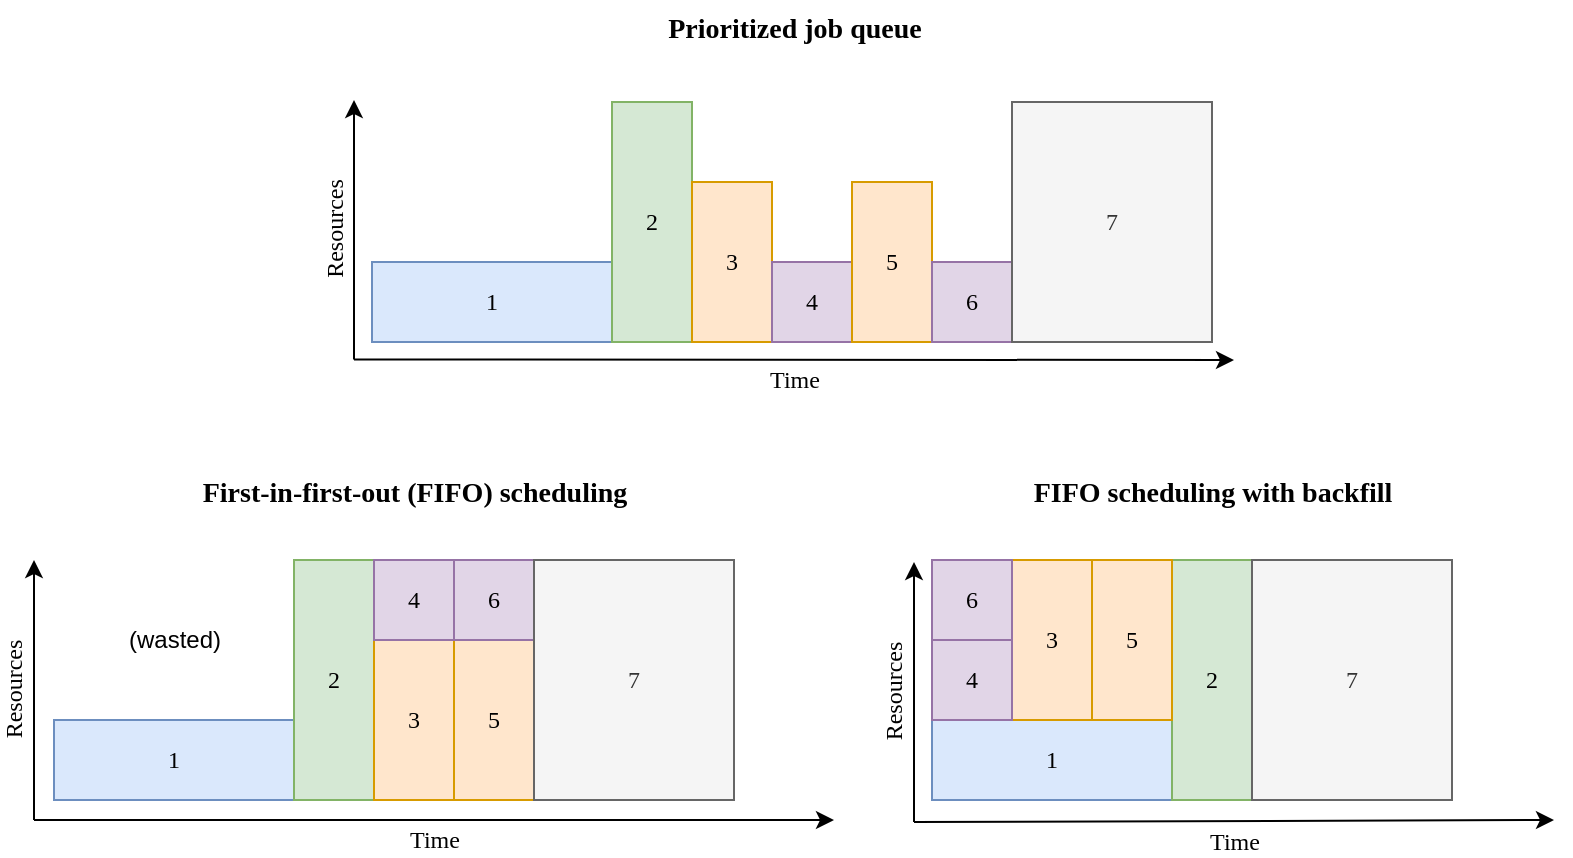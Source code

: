 <mxfile version="24.8.3">
  <diagram name="Page-1" id="ZPZHe3RqkGBniQBor_S-">
    <mxGraphModel dx="1660" dy="1078" grid="1" gridSize="10" guides="1" tooltips="1" connect="1" arrows="1" fold="1" page="1" pageScale="1" pageWidth="850" pageHeight="1100" math="0" shadow="0">
      <root>
        <mxCell id="0" />
        <mxCell id="1" parent="0" />
        <mxCell id="1KvCY6qWmXNgKM9IywfJ-2" value="1" style="rounded=0;whiteSpace=wrap;html=1;fillColor=#dae8fc;strokeColor=#6c8ebf;fontFamily=Lucida Console;fontSize=12;" vertex="1" parent="1">
          <mxGeometry x="214" y="169" width="120" height="40" as="geometry" />
        </mxCell>
        <mxCell id="1KvCY6qWmXNgKM9IywfJ-3" value="&lt;font style=&quot;font-size: 12px;&quot;&gt;Time&lt;/font&gt;" style="endArrow=classic;html=1;rounded=0;fontFamily=Lucida Console;fontSize=12;labelBackgroundColor=none;spacingLeft=0;spacingBottom=-20;" edge="1" parent="1">
          <mxGeometry width="50" height="50" relative="1" as="geometry">
            <mxPoint x="45" y="448" as="sourcePoint" />
            <mxPoint x="445" y="448" as="targetPoint" />
          </mxGeometry>
        </mxCell>
        <mxCell id="1KvCY6qWmXNgKM9IywfJ-4" value="&lt;font style=&quot;font-size: 12px;&quot;&gt;Resources&lt;/font&gt;" style="endArrow=classic;html=1;rounded=0;verticalAlign=middle;horizontal=0;fontFamily=Lucida Console;fontSize=12;labelBackgroundColor=none;spacingLeft=-20;" edge="1" parent="1">
          <mxGeometry width="50" height="50" relative="1" as="geometry">
            <mxPoint x="45" y="448" as="sourcePoint" />
            <mxPoint x="45" y="318" as="targetPoint" />
          </mxGeometry>
        </mxCell>
        <mxCell id="1KvCY6qWmXNgKM9IywfJ-14" value="2" style="rounded=0;whiteSpace=wrap;html=1;fillColor=#d5e8d4;strokeColor=#82b366;fontFamily=Lucida Console;fontSize=12;" vertex="1" parent="1">
          <mxGeometry x="334" y="89" width="40" height="120" as="geometry" />
        </mxCell>
        <mxCell id="1KvCY6qWmXNgKM9IywfJ-15" value="3" style="rounded=0;whiteSpace=wrap;html=1;fillColor=#ffe6cc;strokeColor=#d79b00;fontFamily=Lucida Console;fontSize=12;" vertex="1" parent="1">
          <mxGeometry x="374" y="129" width="40" height="80" as="geometry" />
        </mxCell>
        <mxCell id="1KvCY6qWmXNgKM9IywfJ-18" value="4" style="rounded=0;whiteSpace=wrap;html=1;fillColor=#e1d5e7;strokeColor=#9673a6;fontFamily=Lucida Console;fontSize=12;" vertex="1" parent="1">
          <mxGeometry x="414" y="169" width="40" height="40" as="geometry" />
        </mxCell>
        <mxCell id="1KvCY6qWmXNgKM9IywfJ-19" value="5" style="rounded=0;whiteSpace=wrap;html=1;fillColor=#ffe6cc;strokeColor=#d79b00;fontFamily=Lucida Console;fontSize=12;" vertex="1" parent="1">
          <mxGeometry x="454" y="129" width="40" height="80" as="geometry" />
        </mxCell>
        <mxCell id="1KvCY6qWmXNgKM9IywfJ-20" value="6" style="rounded=0;whiteSpace=wrap;html=1;fillColor=#e1d5e7;strokeColor=#9673a6;fontFamily=Lucida Console;fontSize=12;" vertex="1" parent="1">
          <mxGeometry x="494" y="169" width="40" height="40" as="geometry" />
        </mxCell>
        <mxCell id="1KvCY6qWmXNgKM9IywfJ-21" value="7" style="rounded=0;whiteSpace=wrap;html=1;fillColor=#f5f5f5;strokeColor=#666666;fontColor=#333333;fontFamily=Lucida Console;fontSize=12;" vertex="1" parent="1">
          <mxGeometry x="534" y="89" width="100" height="120" as="geometry" />
        </mxCell>
        <mxCell id="1KvCY6qWmXNgKM9IywfJ-24" value="Time" style="endArrow=classic;html=1;rounded=0;fontFamily=Lucida Console;fontSize=12;labelBackgroundColor=none;spacingBottom=-20;" edge="1" parent="1">
          <mxGeometry width="50" height="50" relative="1" as="geometry">
            <mxPoint x="205" y="217.75" as="sourcePoint" />
            <mxPoint x="645" y="218" as="targetPoint" />
          </mxGeometry>
        </mxCell>
        <mxCell id="1KvCY6qWmXNgKM9IywfJ-25" value="Resources" style="endArrow=classic;html=1;rounded=0;verticalAlign=middle;horizontal=0;fontFamily=Lucida Console;fontSize=12;labelBackgroundColor=none;spacingLeft=-20;" edge="1" parent="1">
          <mxGeometry width="50" height="50" relative="1" as="geometry">
            <mxPoint x="205" y="217.75" as="sourcePoint" />
            <mxPoint x="205" y="88" as="targetPoint" />
          </mxGeometry>
        </mxCell>
        <mxCell id="1KvCY6qWmXNgKM9IywfJ-26" value="Time" style="endArrow=classic;html=1;rounded=0;fontFamily=Lucida Console;fontSize=12;labelBackgroundColor=none;spacingBottom=-20;" edge="1" parent="1">
          <mxGeometry width="50" height="50" relative="1" as="geometry">
            <mxPoint x="485" y="449" as="sourcePoint" />
            <mxPoint x="805" y="448" as="targetPoint" />
          </mxGeometry>
        </mxCell>
        <mxCell id="1KvCY6qWmXNgKM9IywfJ-27" value="Resources" style="endArrow=classic;html=1;rounded=0;verticalAlign=middle;horizontal=0;fontFamily=Lucida Console;fontSize=12;labelBackgroundColor=none;spacingLeft=-20;" edge="1" parent="1">
          <mxGeometry width="50" height="50" relative="1" as="geometry">
            <mxPoint x="485" y="449" as="sourcePoint" />
            <mxPoint x="485" y="319" as="targetPoint" />
          </mxGeometry>
        </mxCell>
        <mxCell id="1KvCY6qWmXNgKM9IywfJ-38" value="1" style="rounded=0;whiteSpace=wrap;html=1;fillColor=#dae8fc;strokeColor=#6c8ebf;fontFamily=Lucida Console;fontSize=12;" vertex="1" parent="1">
          <mxGeometry x="55" y="398" width="120" height="40" as="geometry" />
        </mxCell>
        <mxCell id="1KvCY6qWmXNgKM9IywfJ-39" value="2" style="rounded=0;whiteSpace=wrap;html=1;fillColor=#d5e8d4;strokeColor=#82b366;fontFamily=Lucida Console;fontSize=12;" vertex="1" parent="1">
          <mxGeometry x="175" y="318" width="40" height="120" as="geometry" />
        </mxCell>
        <mxCell id="1KvCY6qWmXNgKM9IywfJ-40" value="3" style="rounded=0;whiteSpace=wrap;html=1;fillColor=#ffe6cc;strokeColor=#d79b00;fontFamily=Lucida Console;fontSize=12;" vertex="1" parent="1">
          <mxGeometry x="215" y="358" width="40" height="80" as="geometry" />
        </mxCell>
        <mxCell id="1KvCY6qWmXNgKM9IywfJ-41" value="4" style="rounded=0;whiteSpace=wrap;html=1;fillColor=#e1d5e7;strokeColor=#9673a6;fontFamily=Lucida Console;fontSize=12;" vertex="1" parent="1">
          <mxGeometry x="215" y="318" width="40" height="40" as="geometry" />
        </mxCell>
        <mxCell id="1KvCY6qWmXNgKM9IywfJ-42" value="5" style="rounded=0;whiteSpace=wrap;html=1;fillColor=#ffe6cc;strokeColor=#d79b00;fontFamily=Lucida Console;fontSize=12;" vertex="1" parent="1">
          <mxGeometry x="255" y="358" width="40" height="80" as="geometry" />
        </mxCell>
        <mxCell id="1KvCY6qWmXNgKM9IywfJ-43" value="6" style="rounded=0;whiteSpace=wrap;html=1;fillColor=#e1d5e7;strokeColor=#9673a6;fontFamily=Lucida Console;fontSize=12;" vertex="1" parent="1">
          <mxGeometry x="255" y="318" width="40" height="40" as="geometry" />
        </mxCell>
        <mxCell id="1KvCY6qWmXNgKM9IywfJ-44" value="7" style="rounded=0;whiteSpace=wrap;html=1;fillColor=#f5f5f5;strokeColor=#666666;fontColor=#333333;fontFamily=Lucida Console;fontSize=12;" vertex="1" parent="1">
          <mxGeometry x="295" y="318" width="100" height="120" as="geometry" />
        </mxCell>
        <mxCell id="1KvCY6qWmXNgKM9IywfJ-45" value="1" style="rounded=0;whiteSpace=wrap;html=1;fillColor=#dae8fc;strokeColor=#6c8ebf;fontFamily=Lucida Console;fontSize=12;" vertex="1" parent="1">
          <mxGeometry x="494" y="398" width="120" height="40" as="geometry" />
        </mxCell>
        <mxCell id="1KvCY6qWmXNgKM9IywfJ-46" value="2" style="rounded=0;whiteSpace=wrap;html=1;fillColor=#d5e8d4;strokeColor=#82b366;fontFamily=Lucida Console;fontSize=12;" vertex="1" parent="1">
          <mxGeometry x="614" y="318" width="40" height="120" as="geometry" />
        </mxCell>
        <mxCell id="1KvCY6qWmXNgKM9IywfJ-47" value="3" style="rounded=0;whiteSpace=wrap;html=1;fillColor=#ffe6cc;strokeColor=#d79b00;fontFamily=Lucida Console;fontSize=12;" vertex="1" parent="1">
          <mxGeometry x="534" y="318" width="40" height="80" as="geometry" />
        </mxCell>
        <mxCell id="1KvCY6qWmXNgKM9IywfJ-48" value="4" style="rounded=0;whiteSpace=wrap;html=1;fillColor=#e1d5e7;strokeColor=#9673a6;fontFamily=Lucida Console;fontSize=12;" vertex="1" parent="1">
          <mxGeometry x="494" y="358" width="40" height="40" as="geometry" />
        </mxCell>
        <mxCell id="1KvCY6qWmXNgKM9IywfJ-49" value="5" style="rounded=0;whiteSpace=wrap;html=1;fillColor=#ffe6cc;strokeColor=#d79b00;fontFamily=Lucida Console;fontSize=12;" vertex="1" parent="1">
          <mxGeometry x="574" y="318" width="40" height="80" as="geometry" />
        </mxCell>
        <mxCell id="1KvCY6qWmXNgKM9IywfJ-50" value="6" style="rounded=0;whiteSpace=wrap;html=1;fillColor=#e1d5e7;strokeColor=#9673a6;fontFamily=Lucida Console;fontSize=12;" vertex="1" parent="1">
          <mxGeometry x="494" y="318" width="40" height="40" as="geometry" />
        </mxCell>
        <mxCell id="1KvCY6qWmXNgKM9IywfJ-51" value="7" style="rounded=0;whiteSpace=wrap;html=1;fillColor=#f5f5f5;strokeColor=#666666;fontColor=#333333;fontFamily=Lucida Console;fontSize=12;" vertex="1" parent="1">
          <mxGeometry x="654" y="318" width="100" height="120" as="geometry" />
        </mxCell>
        <mxCell id="1KvCY6qWmXNgKM9IywfJ-53" value="&lt;b style=&quot;font-size: 14px;&quot;&gt;&lt;font style=&quot;font-size: 14px;&quot;&gt;Prioritized job queue&lt;/font&gt;&lt;/b&gt;" style="text;html=1;align=center;verticalAlign=middle;resizable=0;points=[];autosize=1;fontFamily=Lucida Console;fontSize=14;fillColor=none;gradientColor=none;" vertex="1" parent="1">
          <mxGeometry x="350" y="38" width="150" height="30" as="geometry" />
        </mxCell>
        <mxCell id="1KvCY6qWmXNgKM9IywfJ-54" value="&lt;font style=&quot;font-size: 14px;&quot;&gt;First-in-first-out (FIFO) scheduling&lt;/font&gt;" style="text;html=1;align=center;verticalAlign=middle;resizable=0;points=[];autosize=1;fontFamily=Lucida Console;fontStyle=1;fontSize=14;fillColor=none;gradientColor=none;" vertex="1" parent="1">
          <mxGeometry x="125" y="270" width="220" height="30" as="geometry" />
        </mxCell>
        <mxCell id="1KvCY6qWmXNgKM9IywfJ-55" value="&lt;font style=&quot;font-size: 14px;&quot;&gt;FIFO scheduling&amp;nbsp;&lt;/font&gt;&lt;span style=&quot;background-color: initial; font-size: 14px;&quot;&gt;with backfill&lt;/span&gt;" style="text;html=1;align=center;verticalAlign=middle;resizable=0;points=[];autosize=1;fontFamily=Lucida Console;fontStyle=1;fontSize=14;fillColor=none;gradientColor=none;" vertex="1" parent="1">
          <mxGeometry x="539" y="270" width="190" height="30" as="geometry" />
        </mxCell>
        <mxCell id="1KvCY6qWmXNgKM9IywfJ-58" value="(wasted)" style="text;html=1;align=center;verticalAlign=middle;resizable=0;points=[];autosize=1;strokeColor=none;fillColor=none;" vertex="1" parent="1">
          <mxGeometry x="80" y="343" width="70" height="30" as="geometry" />
        </mxCell>
      </root>
    </mxGraphModel>
  </diagram>
</mxfile>

